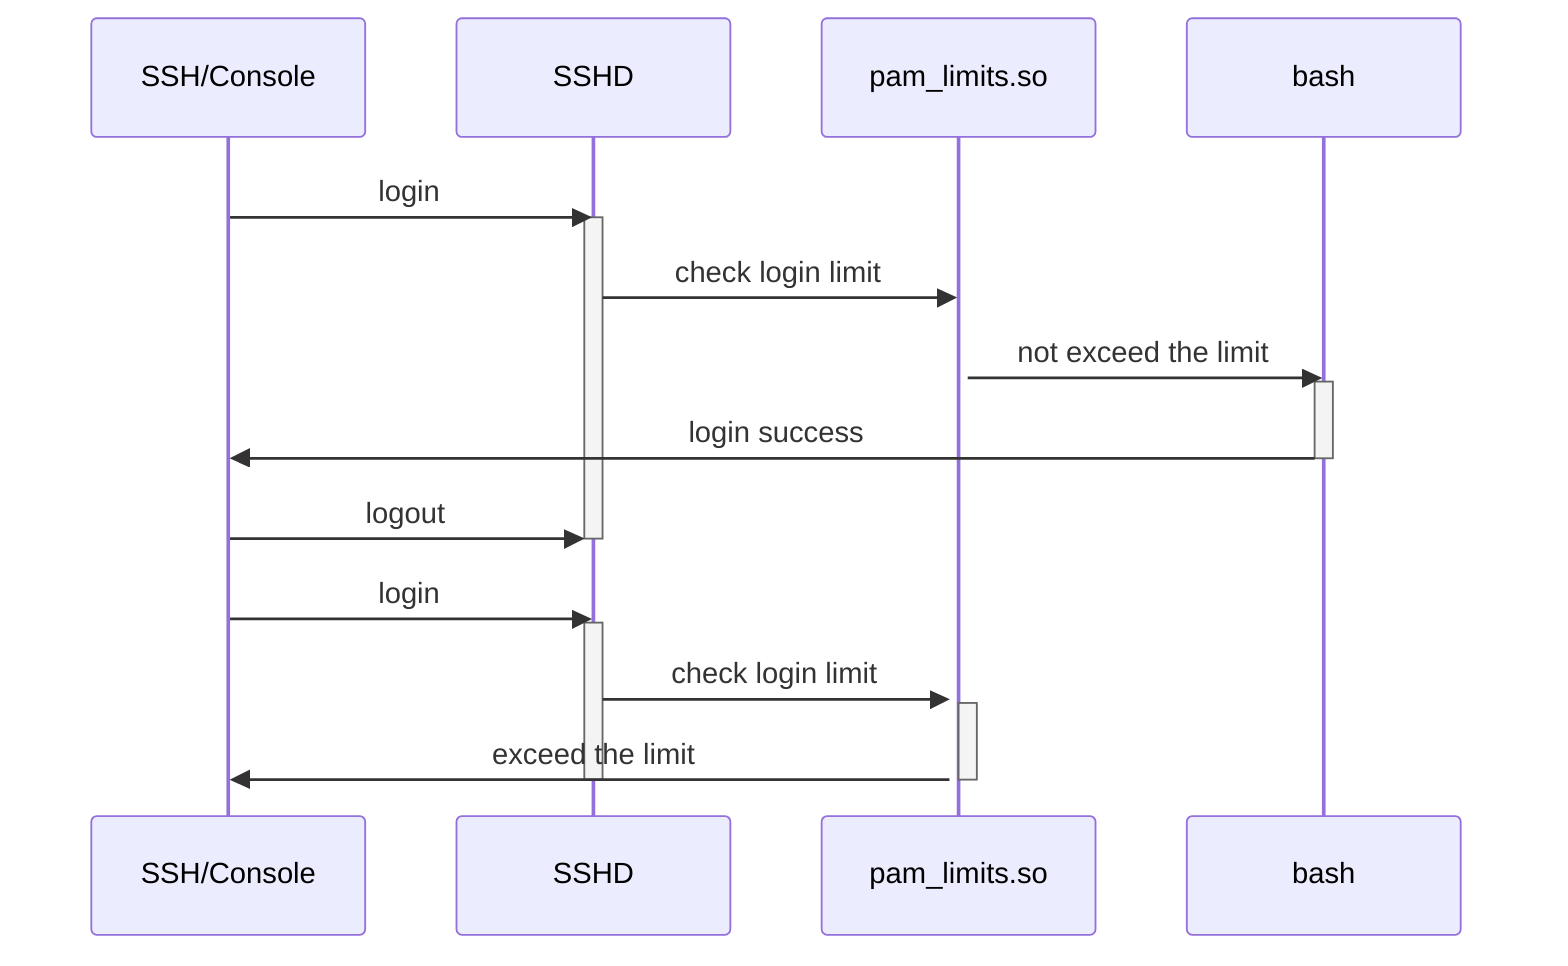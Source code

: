 sequenceDiagram  

%% user login without exceed the limit
 SSH/Console->>SSHD  : login
	 activate  SSHD
	 SSHD->>pam_limits.so: check login limit
		 activate  pam_limits.so
		 pam_limits.so->>bash: not exceed the limit
			 activate  bash
			 bash->>SSH/Console: login success
			 deactivate  bash
	 SSH/Console->>SSHD  : logout
	 deactivate  SSHD
 
%% user login exceed the limit
 SSH/Console->>SSHD  : login
	 activate  SSHD
	 SSHD->>pam_limits.so: check login limit
		 activate  pam_limits.so
		 pam_limits.so->>SSH/Console: exceed the limit
		 deactivate  pam_limits.so
	 deactivate  SSHD